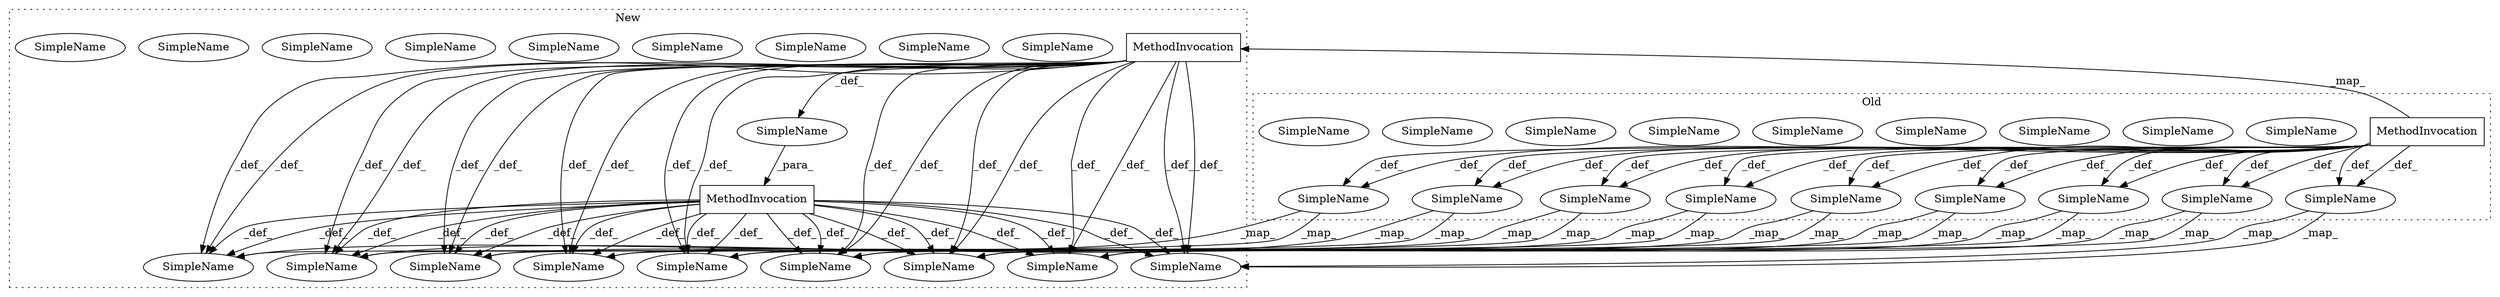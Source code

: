 digraph G {
subgraph cluster0 {
1 [label="MethodInvocation" a="32" s="3433,3452" l="6,1" shape="box"];
5 [label="SimpleName" a="42" s="4916" l="3" shape="ellipse"];
7 [label="SimpleName" a="42" s="4712" l="3" shape="ellipse"];
8 [label="SimpleName" a="42" s="4356" l="7" shape="ellipse"];
10 [label="SimpleName" a="42" s="4132" l="4" shape="ellipse"];
11 [label="SimpleName" a="42" s="4800" l="3" shape="ellipse"];
12 [label="SimpleName" a="42" s="3810" l="4" shape="ellipse"];
14 [label="SimpleName" a="42" s="3810" l="4" shape="ellipse"];
18 [label="SimpleName" a="42" s="4356" l="7" shape="ellipse"];
19 [label="SimpleName" a="42" s="3895" l="6" shape="ellipse"];
21 [label="SimpleName" a="42" s="4800" l="3" shape="ellipse"];
22 [label="SimpleName" a="42" s="5031" l="4" shape="ellipse"];
24 [label="SimpleName" a="42" s="5031" l="4" shape="ellipse"];
27 [label="SimpleName" a="42" s="4916" l="3" shape="ellipse"];
31 [label="SimpleName" a="42" s="4712" l="3" shape="ellipse"];
32 [label="SimpleName" a="42" s="3895" l="6" shape="ellipse"];
35 [label="SimpleName" a="42" s="4132" l="4" shape="ellipse"];
38 [label="SimpleName" a="42" s="3460" l="7" shape="ellipse"];
39 [label="SimpleName" a="42" s="3460" l="7" shape="ellipse"];
label = "Old";
style="dotted";
}
subgraph cluster1 {
2 [label="MethodInvocation" a="32" s="3481,3500" l="6,1" shape="box"];
3 [label="MethodInvocation" a="32" s="3476,3501" l="5,1" shape="box"];
4 [label="SimpleName" a="42" s="3859" l="4" shape="ellipse"];
6 [label="SimpleName" a="42" s="4181" l="4" shape="ellipse"];
9 [label="SimpleName" a="42" s="3944" l="6" shape="ellipse"];
13 [label="SimpleName" a="42" s="4761" l="3" shape="ellipse"];
15 [label="SimpleName" a="42" s="4761" l="3" shape="ellipse"];
16 [label="SimpleName" a="42" s="4181" l="4" shape="ellipse"];
17 [label="SimpleName" a="42" s="3509" l="7" shape="ellipse"];
20 [label="SimpleName" a="42" s="5080" l="4" shape="ellipse"];
23 [label="SimpleName" a="42" s="5080" l="4" shape="ellipse"];
25 [label="SimpleName" a="42" s="4405" l="7" shape="ellipse"];
26 [label="SimpleName" a="42" s="4849" l="3" shape="ellipse"];
28 [label="SimpleName" a="42" s="4405" l="7" shape="ellipse"];
29 [label="SimpleName" a="42" s="4849" l="3" shape="ellipse"];
30 [label="SimpleName" a="42" s="4965" l="3" shape="ellipse"];
33 [label="SimpleName" a="42" s="3944" l="6" shape="ellipse"];
34 [label="SimpleName" a="42" s="4965" l="3" shape="ellipse"];
36 [label="SimpleName" a="42" s="3509" l="7" shape="ellipse"];
37 [label="SimpleName" a="42" s="3859" l="4" shape="ellipse"];
40 [label="SimpleName" a="42" s="" l="" shape="ellipse"];
label = "New";
style="dotted";
}
1 -> 32 [label="_def_"];
1 -> 24 [label="_def_"];
1 -> 18 [label="_def_"];
1 -> 32 [label="_def_"];
1 -> 10 [label="_def_"];
1 -> 11 [label="_def_"];
1 -> 14 [label="_def_"];
1 -> 18 [label="_def_"];
1 -> 27 [label="_def_"];
1 -> 11 [label="_def_"];
1 -> 14 [label="_def_"];
1 -> 24 [label="_def_"];
1 -> 31 [label="_def_"];
1 -> 2 [label="_map_"];
1 -> 10 [label="_def_"];
1 -> 27 [label="_def_"];
1 -> 31 [label="_def_"];
1 -> 39 [label="_def_"];
1 -> 39 [label="_def_"];
2 -> 29 [label="_def_"];
2 -> 6 [label="_def_"];
2 -> 4 [label="_def_"];
2 -> 20 [label="_def_"];
2 -> 4 [label="_def_"];
2 -> 9 [label="_def_"];
2 -> 9 [label="_def_"];
2 -> 25 [label="_def_"];
2 -> 25 [label="_def_"];
2 -> 30 [label="_def_"];
2 -> 30 [label="_def_"];
2 -> 36 [label="_def_"];
2 -> 6 [label="_def_"];
2 -> 36 [label="_def_"];
2 -> 15 [label="_def_"];
2 -> 40 [label="_def_"];
2 -> 15 [label="_def_"];
2 -> 20 [label="_def_"];
2 -> 29 [label="_def_"];
3 -> 36 [label="_def_"];
3 -> 6 [label="_def_"];
3 -> 9 [label="_def_"];
3 -> 20 [label="_def_"];
3 -> 29 [label="_def_"];
3 -> 9 [label="_def_"];
3 -> 30 [label="_def_"];
3 -> 25 [label="_def_"];
3 -> 15 [label="_def_"];
3 -> 4 [label="_def_"];
3 -> 15 [label="_def_"];
3 -> 4 [label="_def_"];
3 -> 30 [label="_def_"];
3 -> 25 [label="_def_"];
3 -> 29 [label="_def_"];
3 -> 20 [label="_def_"];
3 -> 6 [label="_def_"];
3 -> 36 [label="_def_"];
10 -> 6 [label="_map_"];
10 -> 6 [label="_map_"];
11 -> 29 [label="_map_"];
11 -> 29 [label="_map_"];
14 -> 4 [label="_map_"];
14 -> 4 [label="_map_"];
18 -> 25 [label="_map_"];
18 -> 25 [label="_map_"];
24 -> 20 [label="_map_"];
24 -> 20 [label="_map_"];
27 -> 30 [label="_map_"];
27 -> 30 [label="_map_"];
31 -> 15 [label="_map_"];
31 -> 15 [label="_map_"];
32 -> 9 [label="_map_"];
32 -> 9 [label="_map_"];
39 -> 36 [label="_map_"];
39 -> 36 [label="_map_"];
40 -> 3 [label="_para_"];
}